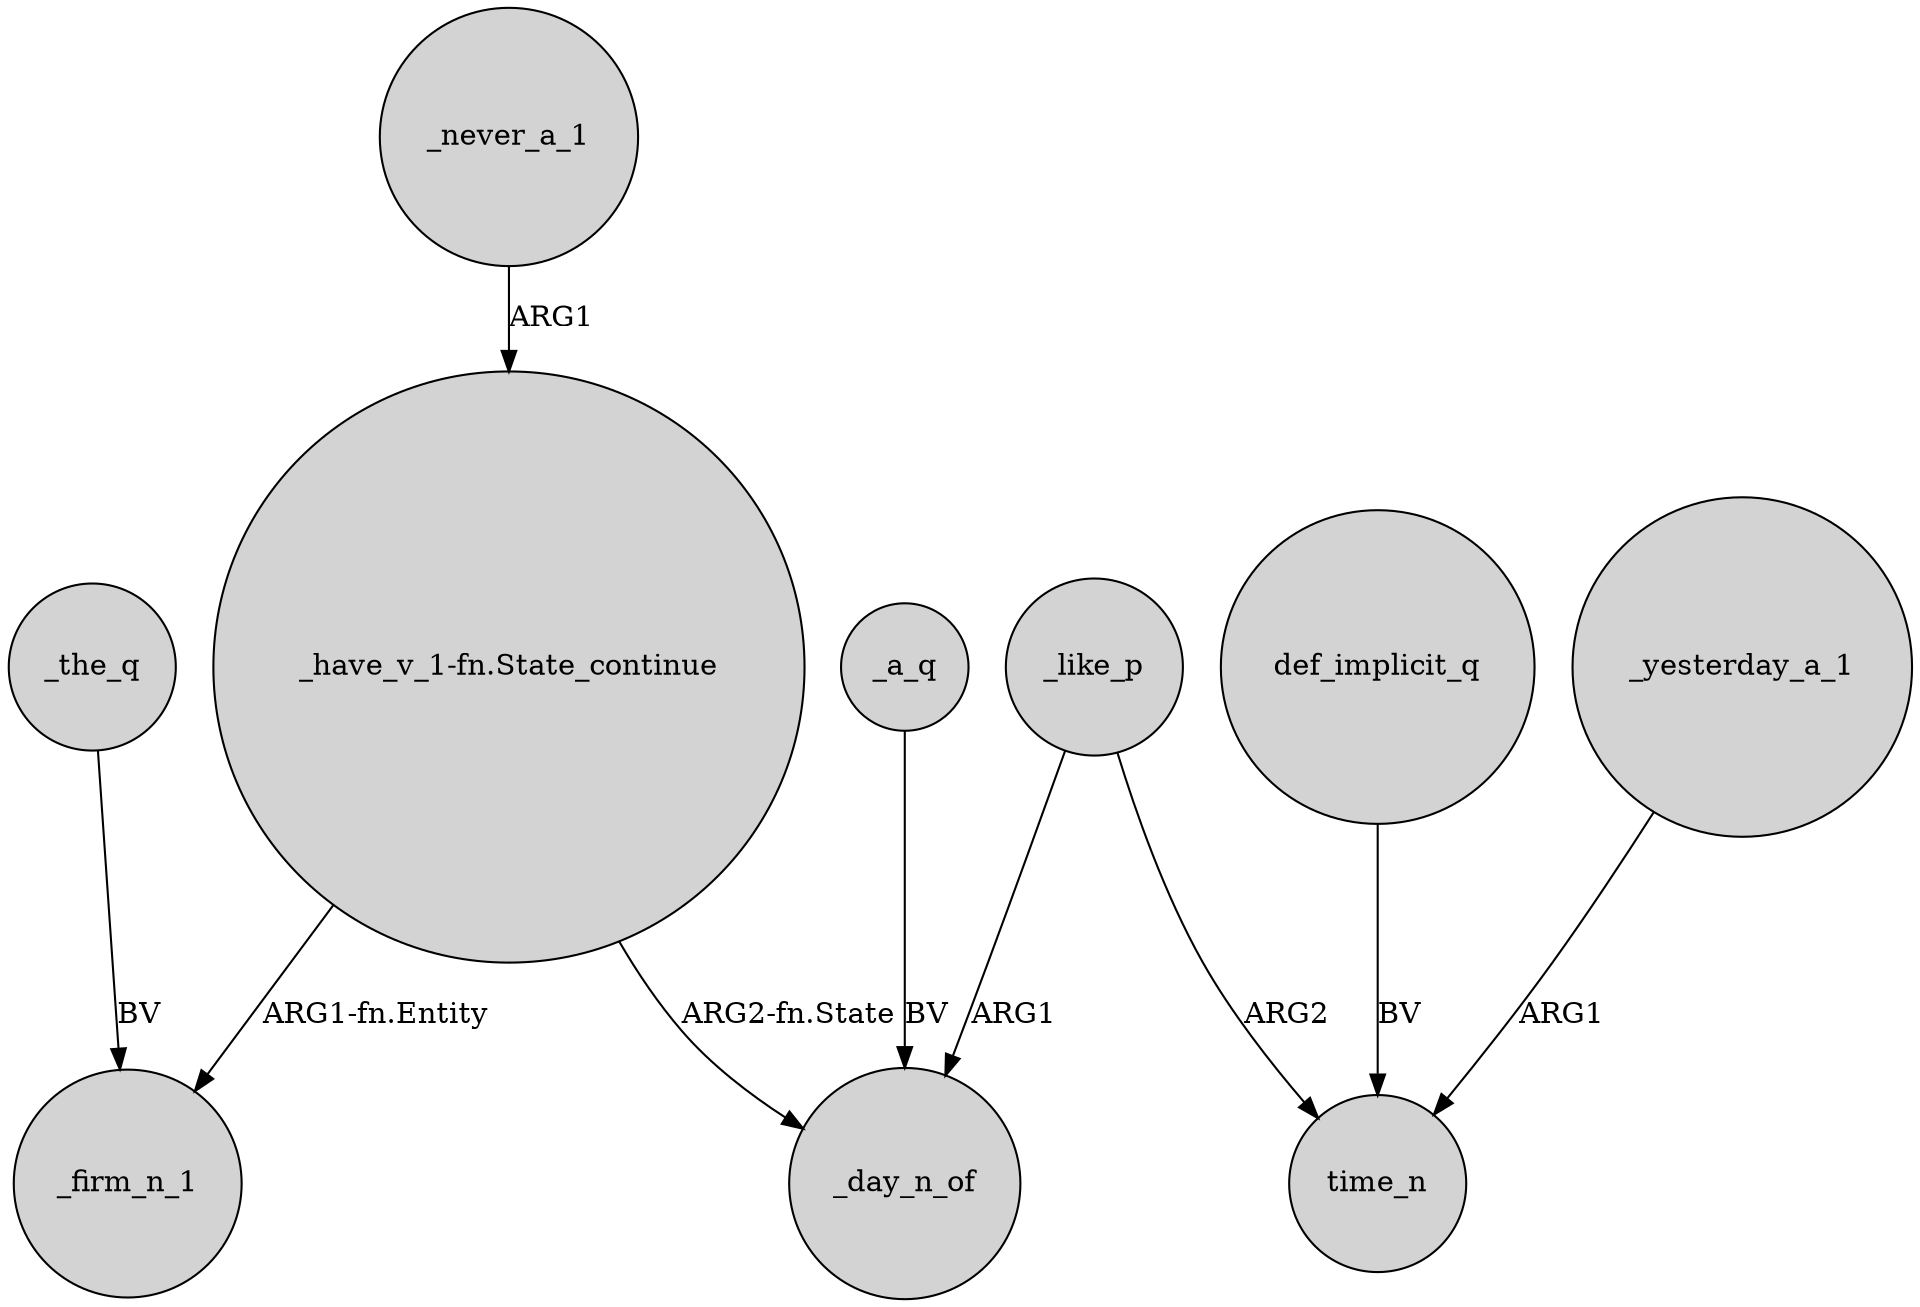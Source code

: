 digraph {
	node [shape=circle style=filled]
	_the_q -> _firm_n_1 [label=BV]
	"_have_v_1-fn.State_continue" -> _day_n_of [label="ARG2-fn.State"]
	_yesterday_a_1 -> time_n [label=ARG1]
	"_have_v_1-fn.State_continue" -> _firm_n_1 [label="ARG1-fn.Entity"]
	_like_p -> time_n [label=ARG2]
	_like_p -> _day_n_of [label=ARG1]
	_a_q -> _day_n_of [label=BV]
	def_implicit_q -> time_n [label=BV]
	_never_a_1 -> "_have_v_1-fn.State_continue" [label=ARG1]
}
